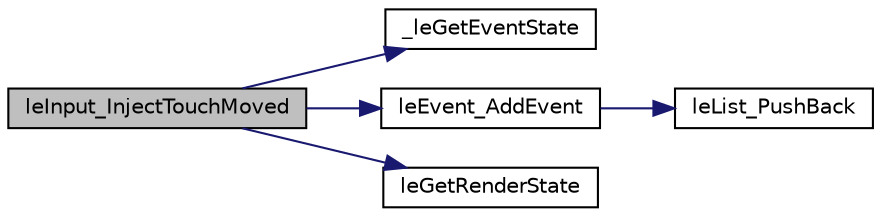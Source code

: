 digraph "leInput_InjectTouchMoved"
{
 // LATEX_PDF_SIZE
  edge [fontname="Helvetica",fontsize="10",labelfontname="Helvetica",labelfontsize="10"];
  node [fontname="Helvetica",fontsize="10",shape=record];
  rankdir="LR";
  Node1 [label="leInput_InjectTouchMoved",height=0.2,width=0.4,color="black", fillcolor="grey75", style="filled", fontcolor="black",tooltip=" "];
  Node1 -> Node2 [color="midnightblue",fontsize="10",style="solid",fontname="Helvetica"];
  Node2 [label="_leGetEventState",height=0.2,width=0.4,color="black", fillcolor="white", style="filled",URL="$legato__event_8c.html#a97e5f2e42e4b658c4b84d430de676da5",tooltip=" "];
  Node1 -> Node3 [color="midnightblue",fontsize="10",style="solid",fontname="Helvetica"];
  Node3 [label="leEvent_AddEvent",height=0.2,width=0.4,color="black", fillcolor="white", style="filled",URL="$legato__event_8c.html#a107996c97fad1a489f12053b41db2fa6",tooltip=" "];
  Node3 -> Node4 [color="midnightblue",fontsize="10",style="solid",fontname="Helvetica"];
  Node4 [label="leList_PushBack",height=0.2,width=0.4,color="black", fillcolor="white", style="filled",URL="$legato__list_8c.html#aba7724f8892fd1f6fd4ee92b39e7f9ce",tooltip=" "];
  Node1 -> Node5 [color="midnightblue",fontsize="10",style="solid",fontname="Helvetica"];
  Node5 [label="leGetRenderState",height=0.2,width=0.4,color="black", fillcolor="white", style="filled",URL="$legato__renderer_8c.html#acf4d7d2f8cb00624604cdb1f8807a166",tooltip=" "];
}
